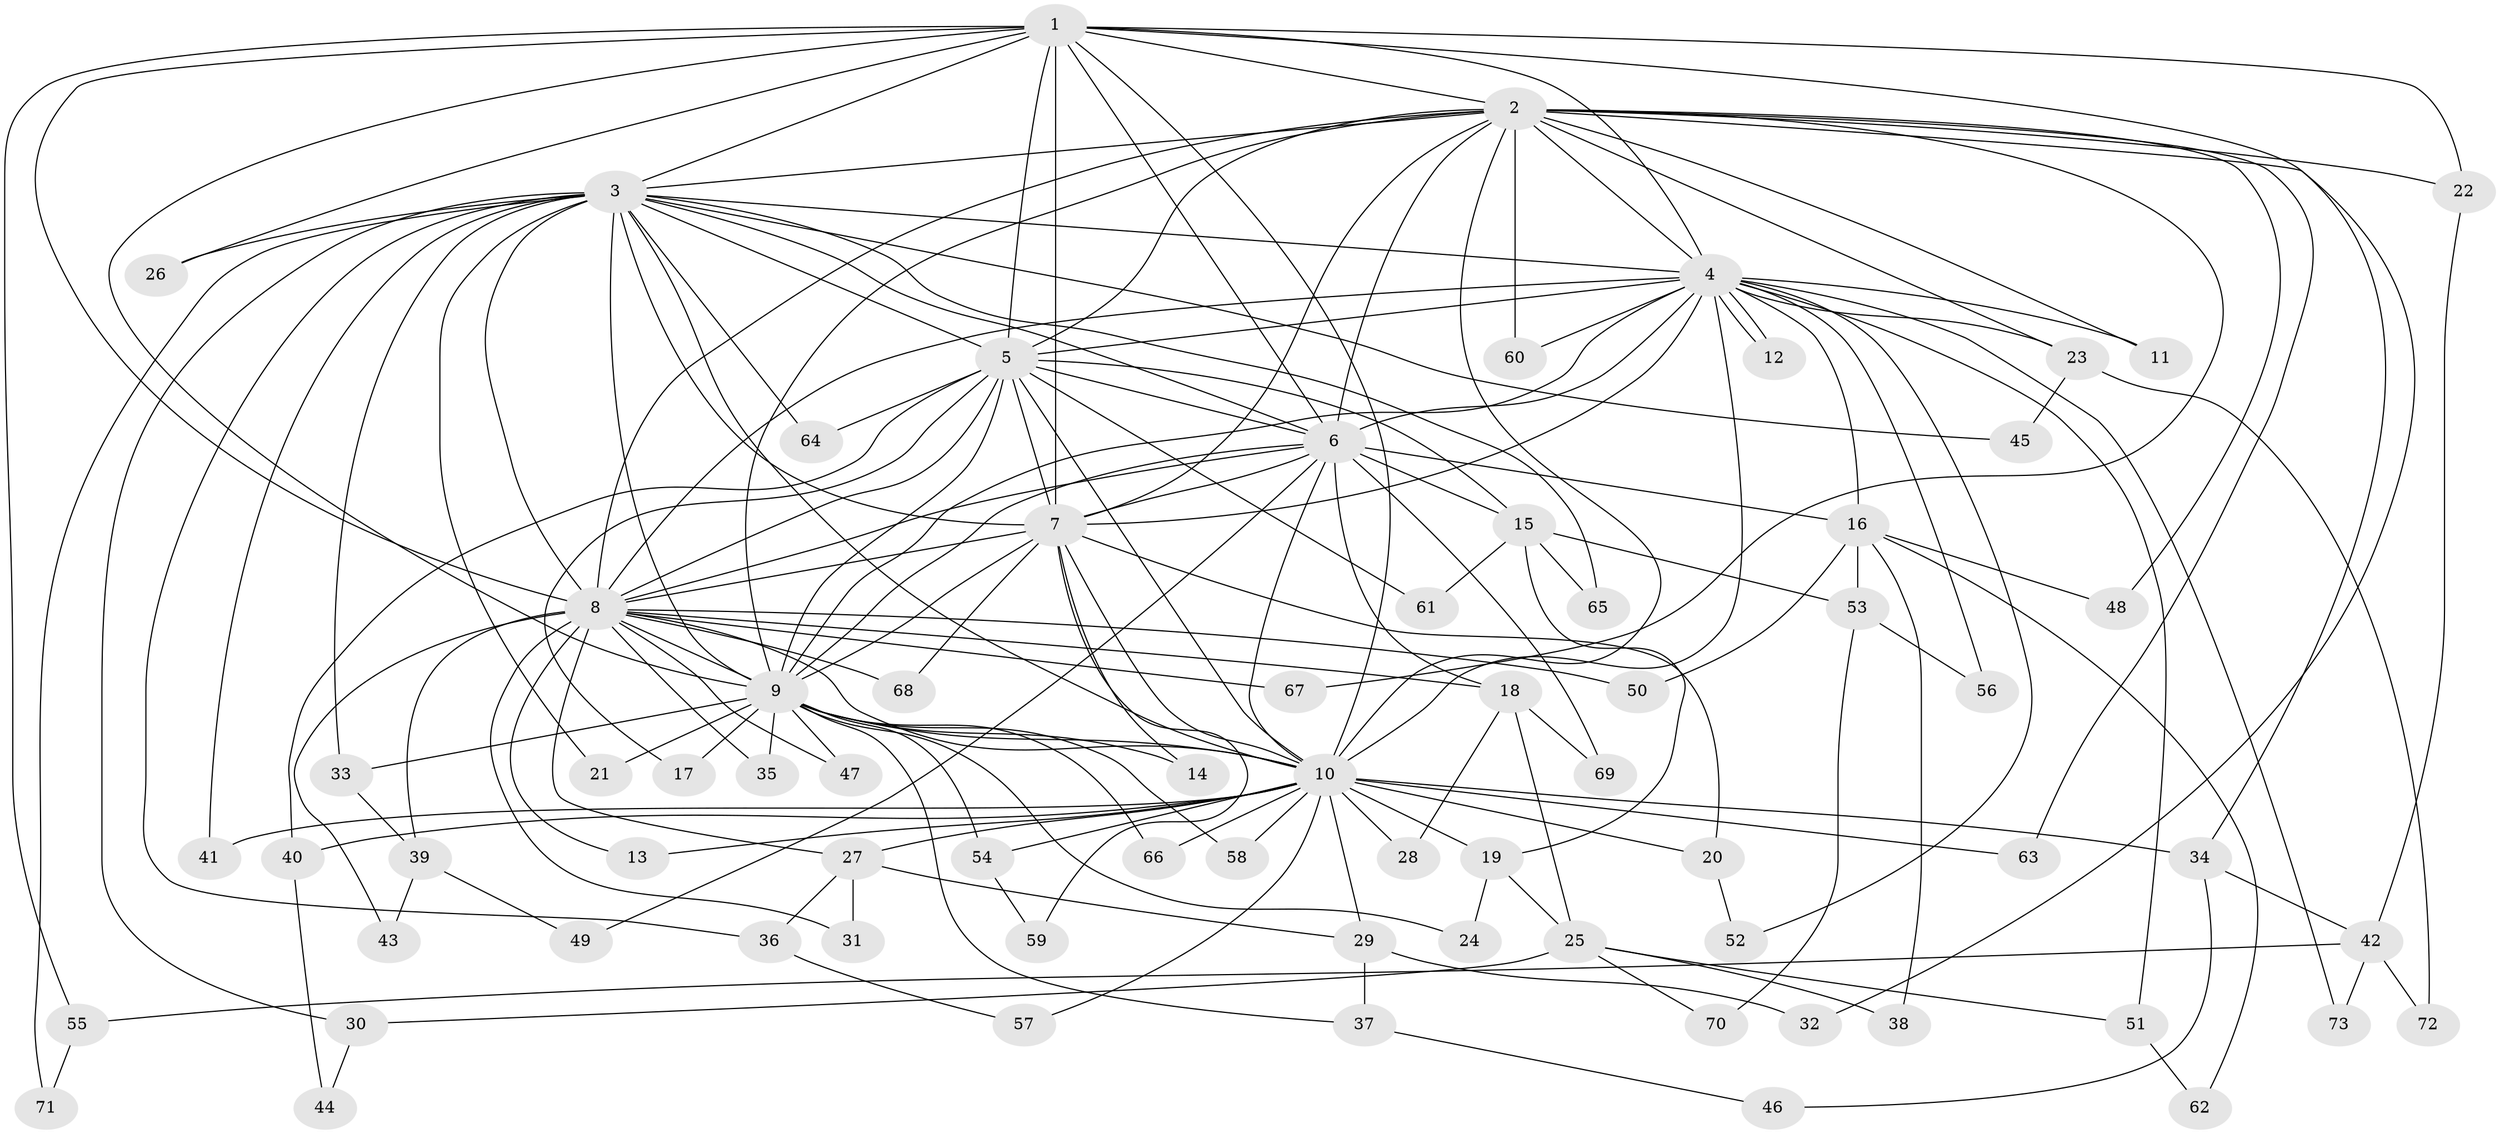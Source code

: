 // Generated by graph-tools (version 1.1) at 2025/01/03/09/25 03:01:21]
// undirected, 73 vertices, 171 edges
graph export_dot {
graph [start="1"]
  node [color=gray90,style=filled];
  1;
  2;
  3;
  4;
  5;
  6;
  7;
  8;
  9;
  10;
  11;
  12;
  13;
  14;
  15;
  16;
  17;
  18;
  19;
  20;
  21;
  22;
  23;
  24;
  25;
  26;
  27;
  28;
  29;
  30;
  31;
  32;
  33;
  34;
  35;
  36;
  37;
  38;
  39;
  40;
  41;
  42;
  43;
  44;
  45;
  46;
  47;
  48;
  49;
  50;
  51;
  52;
  53;
  54;
  55;
  56;
  57;
  58;
  59;
  60;
  61;
  62;
  63;
  64;
  65;
  66;
  67;
  68;
  69;
  70;
  71;
  72;
  73;
  1 -- 2;
  1 -- 3;
  1 -- 4;
  1 -- 5;
  1 -- 6;
  1 -- 7;
  1 -- 8;
  1 -- 9;
  1 -- 10;
  1 -- 22;
  1 -- 26;
  1 -- 34;
  1 -- 55;
  2 -- 3;
  2 -- 4;
  2 -- 5;
  2 -- 6;
  2 -- 7;
  2 -- 8;
  2 -- 9;
  2 -- 10;
  2 -- 11;
  2 -- 22;
  2 -- 23;
  2 -- 32;
  2 -- 48;
  2 -- 60;
  2 -- 63;
  2 -- 67;
  3 -- 4;
  3 -- 5;
  3 -- 6;
  3 -- 7;
  3 -- 8;
  3 -- 9;
  3 -- 10;
  3 -- 21;
  3 -- 26;
  3 -- 30;
  3 -- 33;
  3 -- 36;
  3 -- 41;
  3 -- 45;
  3 -- 64;
  3 -- 65;
  3 -- 71;
  4 -- 5;
  4 -- 6;
  4 -- 7;
  4 -- 8;
  4 -- 9;
  4 -- 10;
  4 -- 11;
  4 -- 12;
  4 -- 12;
  4 -- 16;
  4 -- 23;
  4 -- 51;
  4 -- 52;
  4 -- 56;
  4 -- 60;
  4 -- 73;
  5 -- 6;
  5 -- 7;
  5 -- 8;
  5 -- 9;
  5 -- 10;
  5 -- 15;
  5 -- 17;
  5 -- 40;
  5 -- 61;
  5 -- 64;
  6 -- 7;
  6 -- 8;
  6 -- 9;
  6 -- 10;
  6 -- 15;
  6 -- 16;
  6 -- 18;
  6 -- 49;
  6 -- 69;
  7 -- 8;
  7 -- 9;
  7 -- 10;
  7 -- 14;
  7 -- 20;
  7 -- 59;
  7 -- 68;
  8 -- 9;
  8 -- 10;
  8 -- 13;
  8 -- 18;
  8 -- 27;
  8 -- 31;
  8 -- 35;
  8 -- 39;
  8 -- 43;
  8 -- 47;
  8 -- 50;
  8 -- 67;
  8 -- 68;
  9 -- 10;
  9 -- 14;
  9 -- 17;
  9 -- 21;
  9 -- 24;
  9 -- 33;
  9 -- 35;
  9 -- 37;
  9 -- 47;
  9 -- 54;
  9 -- 58;
  9 -- 66;
  10 -- 13;
  10 -- 19;
  10 -- 20;
  10 -- 27;
  10 -- 28;
  10 -- 29;
  10 -- 34;
  10 -- 40;
  10 -- 41;
  10 -- 54;
  10 -- 57;
  10 -- 58;
  10 -- 63;
  10 -- 66;
  15 -- 19;
  15 -- 53;
  15 -- 61;
  15 -- 65;
  16 -- 38;
  16 -- 48;
  16 -- 50;
  16 -- 53;
  16 -- 62;
  18 -- 25;
  18 -- 28;
  18 -- 69;
  19 -- 24;
  19 -- 25;
  20 -- 52;
  22 -- 42;
  23 -- 45;
  23 -- 72;
  25 -- 30;
  25 -- 38;
  25 -- 51;
  25 -- 70;
  27 -- 29;
  27 -- 31;
  27 -- 36;
  29 -- 32;
  29 -- 37;
  30 -- 44;
  33 -- 39;
  34 -- 42;
  34 -- 46;
  36 -- 57;
  37 -- 46;
  39 -- 43;
  39 -- 49;
  40 -- 44;
  42 -- 55;
  42 -- 72;
  42 -- 73;
  51 -- 62;
  53 -- 56;
  53 -- 70;
  54 -- 59;
  55 -- 71;
}
